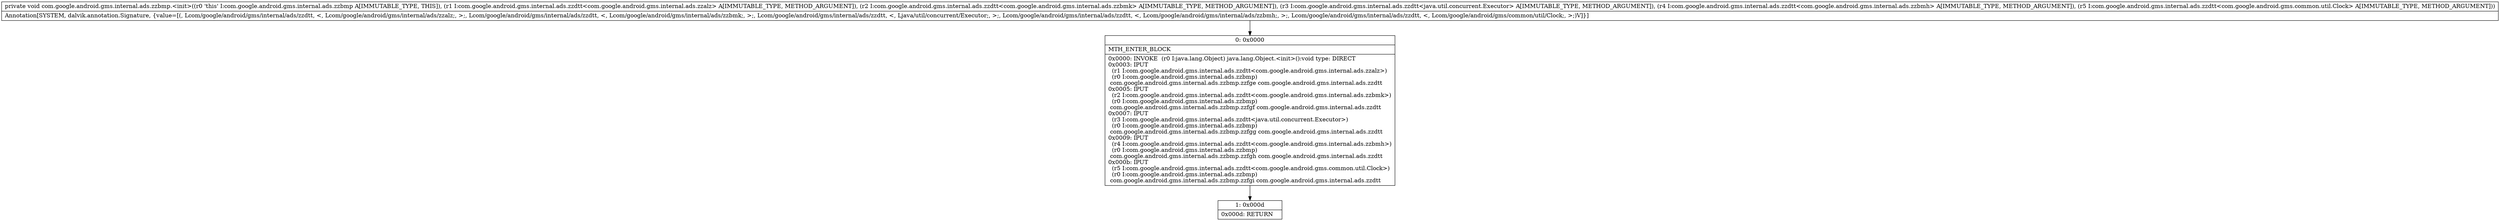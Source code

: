 digraph "CFG forcom.google.android.gms.internal.ads.zzbmp.\<init\>(Lcom\/google\/android\/gms\/internal\/ads\/zzdtt;Lcom\/google\/android\/gms\/internal\/ads\/zzdtt;Lcom\/google\/android\/gms\/internal\/ads\/zzdtt;Lcom\/google\/android\/gms\/internal\/ads\/zzdtt;Lcom\/google\/android\/gms\/internal\/ads\/zzdtt;)V" {
Node_0 [shape=record,label="{0\:\ 0x0000|MTH_ENTER_BLOCK\l|0x0000: INVOKE  (r0 I:java.lang.Object) java.lang.Object.\<init\>():void type: DIRECT \l0x0003: IPUT  \l  (r1 I:com.google.android.gms.internal.ads.zzdtt\<com.google.android.gms.internal.ads.zzalz\>)\l  (r0 I:com.google.android.gms.internal.ads.zzbmp)\l com.google.android.gms.internal.ads.zzbmp.zzfge com.google.android.gms.internal.ads.zzdtt \l0x0005: IPUT  \l  (r2 I:com.google.android.gms.internal.ads.zzdtt\<com.google.android.gms.internal.ads.zzbmk\>)\l  (r0 I:com.google.android.gms.internal.ads.zzbmp)\l com.google.android.gms.internal.ads.zzbmp.zzfgf com.google.android.gms.internal.ads.zzdtt \l0x0007: IPUT  \l  (r3 I:com.google.android.gms.internal.ads.zzdtt\<java.util.concurrent.Executor\>)\l  (r0 I:com.google.android.gms.internal.ads.zzbmp)\l com.google.android.gms.internal.ads.zzbmp.zzfgg com.google.android.gms.internal.ads.zzdtt \l0x0009: IPUT  \l  (r4 I:com.google.android.gms.internal.ads.zzdtt\<com.google.android.gms.internal.ads.zzbmh\>)\l  (r0 I:com.google.android.gms.internal.ads.zzbmp)\l com.google.android.gms.internal.ads.zzbmp.zzfgh com.google.android.gms.internal.ads.zzdtt \l0x000b: IPUT  \l  (r5 I:com.google.android.gms.internal.ads.zzdtt\<com.google.android.gms.common.util.Clock\>)\l  (r0 I:com.google.android.gms.internal.ads.zzbmp)\l com.google.android.gms.internal.ads.zzbmp.zzfgi com.google.android.gms.internal.ads.zzdtt \l}"];
Node_1 [shape=record,label="{1\:\ 0x000d|0x000d: RETURN   \l}"];
MethodNode[shape=record,label="{private void com.google.android.gms.internal.ads.zzbmp.\<init\>((r0 'this' I:com.google.android.gms.internal.ads.zzbmp A[IMMUTABLE_TYPE, THIS]), (r1 I:com.google.android.gms.internal.ads.zzdtt\<com.google.android.gms.internal.ads.zzalz\> A[IMMUTABLE_TYPE, METHOD_ARGUMENT]), (r2 I:com.google.android.gms.internal.ads.zzdtt\<com.google.android.gms.internal.ads.zzbmk\> A[IMMUTABLE_TYPE, METHOD_ARGUMENT]), (r3 I:com.google.android.gms.internal.ads.zzdtt\<java.util.concurrent.Executor\> A[IMMUTABLE_TYPE, METHOD_ARGUMENT]), (r4 I:com.google.android.gms.internal.ads.zzdtt\<com.google.android.gms.internal.ads.zzbmh\> A[IMMUTABLE_TYPE, METHOD_ARGUMENT]), (r5 I:com.google.android.gms.internal.ads.zzdtt\<com.google.android.gms.common.util.Clock\> A[IMMUTABLE_TYPE, METHOD_ARGUMENT]))  | Annotation[SYSTEM, dalvik.annotation.Signature, \{value=[(, Lcom\/google\/android\/gms\/internal\/ads\/zzdtt, \<, Lcom\/google\/android\/gms\/internal\/ads\/zzalz;, \>;, Lcom\/google\/android\/gms\/internal\/ads\/zzdtt, \<, Lcom\/google\/android\/gms\/internal\/ads\/zzbmk;, \>;, Lcom\/google\/android\/gms\/internal\/ads\/zzdtt, \<, Ljava\/util\/concurrent\/Executor;, \>;, Lcom\/google\/android\/gms\/internal\/ads\/zzdtt, \<, Lcom\/google\/android\/gms\/internal\/ads\/zzbmh;, \>;, Lcom\/google\/android\/gms\/internal\/ads\/zzdtt, \<, Lcom\/google\/android\/gms\/common\/util\/Clock;, \>;)V]\}]\l}"];
MethodNode -> Node_0;
Node_0 -> Node_1;
}

